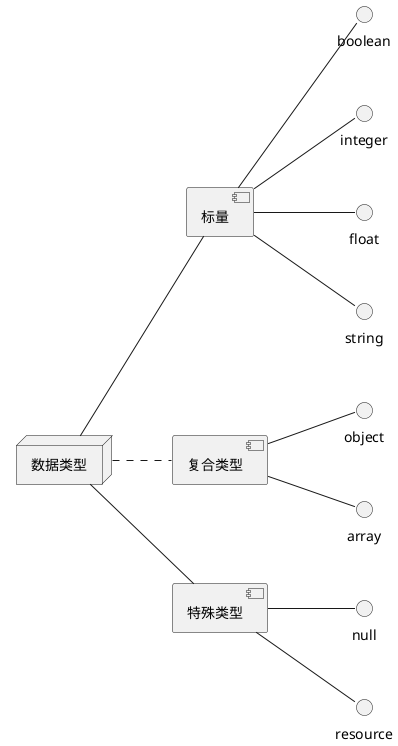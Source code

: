 @startuml

left to right direction

node "数据类型" as node1
component "标量" as node2
component "复合类型" as node3
component "特殊类型" as node4

interface "object" as obj
node1 -- node2
node1 -. node3
node1 -- node4

node2 -d- boolean
node2 -d- integer
node2 -d- float
node2 -d- string

node3 -d- array
node3 -d- obj

node4 -d- null
node4 -d- resource

@enduml